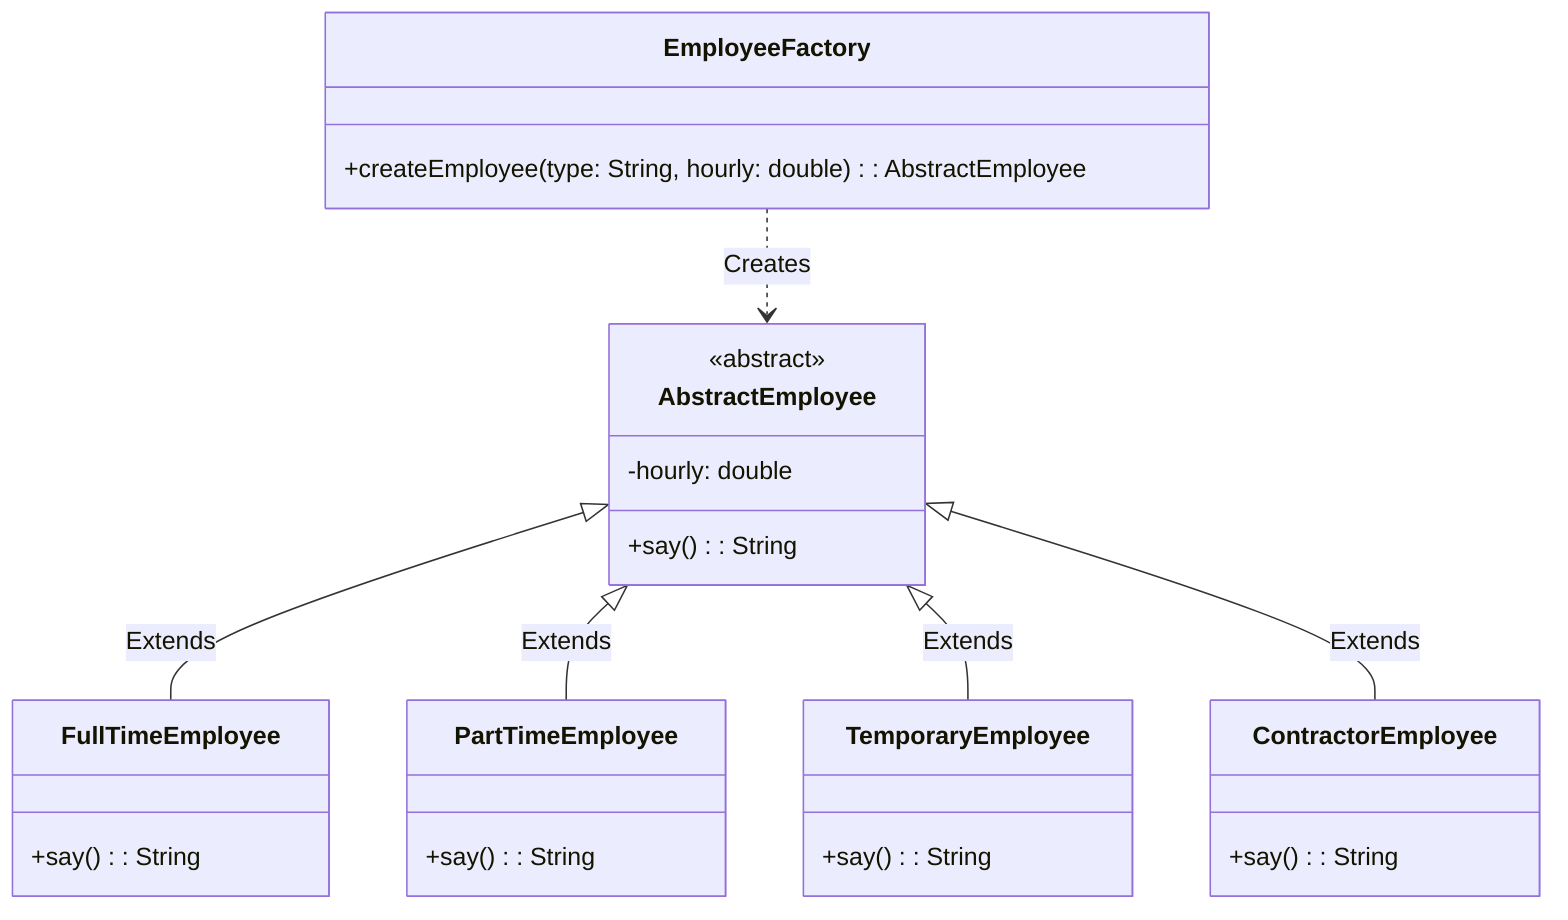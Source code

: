 classDiagram
    AbstractEmployee <|-- FullTimeEmployee : Extends
    AbstractEmployee <|-- PartTimeEmployee : Extends
    AbstractEmployee <|-- TemporaryEmployee : Extends
    AbstractEmployee <|-- ContractorEmployee : Extends
    EmployeeFactory ..> AbstractEmployee : Creates
    class AbstractEmployee {
        <<abstract>>
        -hourly: double
        +say() : String
    }
    class FullTimeEmployee {
        +say() : String
    }
    class PartTimeEmployee {
        +say() : String
    }
    class TemporaryEmployee {
        +say() : String
    }
    class ContractorEmployee {
        +say() : String
    }
    class EmployeeFactory {
        +createEmployee(type: String, hourly: double) : AbstractEmployee
    }